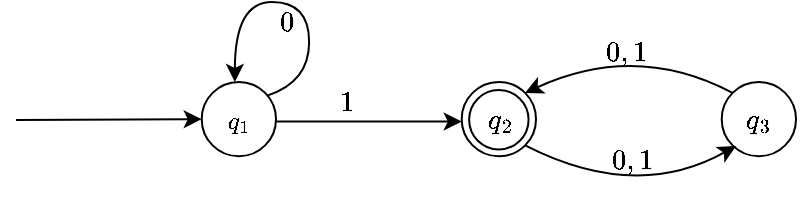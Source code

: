 <mxfile version="16.5.1" type="device"><diagram id="IfuPzbDoKc_BzDP52Ydc" name="第 1 页"><mxGraphModel dx="593" dy="377" grid="1" gridSize="10" guides="1" tooltips="1" connect="1" arrows="1" fold="1" page="1" pageScale="1" pageWidth="827" pageHeight="1169" math="1" shadow="0"><root><mxCell id="0"/><mxCell id="1" parent="0"/><mxCell id="qlahxFbNIYRmCHICLmH4-16" value="" style="group" parent="1" vertex="1" connectable="0"><mxGeometry x="150" y="200" width="390" height="100" as="geometry"/></mxCell><mxCell id="xOnJgXADPsJCCmYWdjaZ-1" value="$$q_{1}$$" style="ellipse;whiteSpace=wrap;html=1;aspect=fixed;fontFamily=Georgia;fillColor=none;" parent="qlahxFbNIYRmCHICLmH4-16" vertex="1"><mxGeometry x="92.857" y="40" width="37.143" height="37.143" as="geometry"/></mxCell><mxCell id="qlahxFbNIYRmCHICLmH4-1" value="" style="endArrow=classic;html=1;rounded=0;entryX=0;entryY=0.5;entryDx=0;entryDy=0;" parent="qlahxFbNIYRmCHICLmH4-16" target="xOnJgXADPsJCCmYWdjaZ-1" edge="1"><mxGeometry width="50" height="50" relative="1" as="geometry"><mxPoint y="59" as="sourcePoint"/><mxPoint x="167.143" y="20" as="targetPoint"/></mxGeometry></mxCell><mxCell id="qlahxFbNIYRmCHICLmH4-2" value="" style="endArrow=classic;html=1;rounded=0;entryX=0;entryY=0.5;entryDx=0;entryDy=0;" parent="qlahxFbNIYRmCHICLmH4-16" edge="1"><mxGeometry width="50" height="50" relative="1" as="geometry"><mxPoint x="130" y="59.8" as="sourcePoint"/><mxPoint x="222.857" y="59.8" as="targetPoint"/></mxGeometry></mxCell><mxCell id="qlahxFbNIYRmCHICLmH4-4" value="" style="ellipse;whiteSpace=wrap;html=1;aspect=fixed;fillColor=none;" parent="qlahxFbNIYRmCHICLmH4-16" vertex="1"><mxGeometry x="222.857" y="40" width="37.143" height="37.143" as="geometry"/></mxCell><mxCell id="qlahxFbNIYRmCHICLmH4-5" value="" style="curved=1;endArrow=classic;html=1;rounded=0;exitX=0;exitY=0;exitDx=0;exitDy=0;entryX=1;entryY=0;entryDx=0;entryDy=0;" parent="qlahxFbNIYRmCHICLmH4-16" source="qlahxFbNIYRmCHICLmH4-6" target="qlahxFbNIYRmCHICLmH4-4" edge="1"><mxGeometry width="50" height="50" relative="1" as="geometry"><mxPoint x="130" y="80" as="sourcePoint"/><mxPoint x="260" y="59" as="targetPoint"/><Array as="points"><mxPoint x="310" y="20"/></Array></mxGeometry></mxCell><mxCell id="qlahxFbNIYRmCHICLmH4-6" value="$$q_3$$" style="ellipse;whiteSpace=wrap;html=1;aspect=fixed;fillColor=none;" parent="qlahxFbNIYRmCHICLmH4-16" vertex="1"><mxGeometry x="352.857" y="40" width="37.143" height="37.143" as="geometry"/></mxCell><mxCell id="qlahxFbNIYRmCHICLmH4-8" value="" style="curved=1;endArrow=classic;html=1;rounded=0;exitX=1;exitY=1;exitDx=0;exitDy=0;" parent="qlahxFbNIYRmCHICLmH4-16" source="qlahxFbNIYRmCHICLmH4-4" edge="1"><mxGeometry width="50" height="50" relative="1" as="geometry"><mxPoint x="363.738" y="125.858" as="sourcePoint"/><mxPoint x="360" y="72" as="targetPoint"/><Array as="points"><mxPoint x="310" y="100"/></Array></mxGeometry></mxCell><mxCell id="qlahxFbNIYRmCHICLmH4-11" value="" style="curved=1;endArrow=classic;html=1;rounded=0;entryX=0.5;entryY=0;entryDx=0;entryDy=0;exitX=0.936;exitY=0.183;exitDx=0;exitDy=0;exitPerimeter=0;" parent="qlahxFbNIYRmCHICLmH4-16" edge="1"><mxGeometry width="50" height="50" relative="1" as="geometry"><mxPoint x="125.623" y="46.797" as="sourcePoint"/><mxPoint x="109.429" y="40" as="targetPoint"/><Array as="points"><mxPoint x="146.571" y="40"/><mxPoint x="146.571"/><mxPoint x="109.429"/></Array></mxGeometry></mxCell><mxCell id="qlahxFbNIYRmCHICLmH4-12" value="$$q_2$$" style="ellipse;whiteSpace=wrap;html=1;aspect=fixed;fillColor=none;" parent="qlahxFbNIYRmCHICLmH4-16" vertex="1"><mxGeometry x="226.571" y="44" width="29.714" height="29.714" as="geometry"/></mxCell><mxCell id="skGX8PtVQ_tIS-TIVoj4-1" value="$$0,1$$" style="text;html=1;resizable=0;autosize=1;align=center;verticalAlign=middle;points=[];fillColor=none;strokeColor=none;rounded=0;" vertex="1" parent="qlahxFbNIYRmCHICLmH4-16"><mxGeometry x="275" y="15" width="60" height="20" as="geometry"/></mxCell><mxCell id="skGX8PtVQ_tIS-TIVoj4-3" value="$$1$$" style="text;html=1;resizable=0;autosize=1;align=center;verticalAlign=middle;points=[];fillColor=none;strokeColor=none;rounded=0;" vertex="1" parent="qlahxFbNIYRmCHICLmH4-16"><mxGeometry x="140" y="40" width="50" height="20" as="geometry"/></mxCell><mxCell id="skGX8PtVQ_tIS-TIVoj4-4" value="$$0$$" style="text;html=1;resizable=0;autosize=1;align=center;verticalAlign=middle;points=[];fillColor=none;strokeColor=none;rounded=0;" vertex="1" parent="qlahxFbNIYRmCHICLmH4-16"><mxGeometry x="110" width="50" height="20" as="geometry"/></mxCell><mxCell id="skGX8PtVQ_tIS-TIVoj4-9" value="$$0,1$$" style="text;html=1;resizable=0;autosize=1;align=center;verticalAlign=middle;points=[];fillColor=none;strokeColor=none;rounded=0;" vertex="1" parent="qlahxFbNIYRmCHICLmH4-16"><mxGeometry x="278" y="69" width="60" height="20" as="geometry"/></mxCell></root></mxGraphModel></diagram></mxfile>